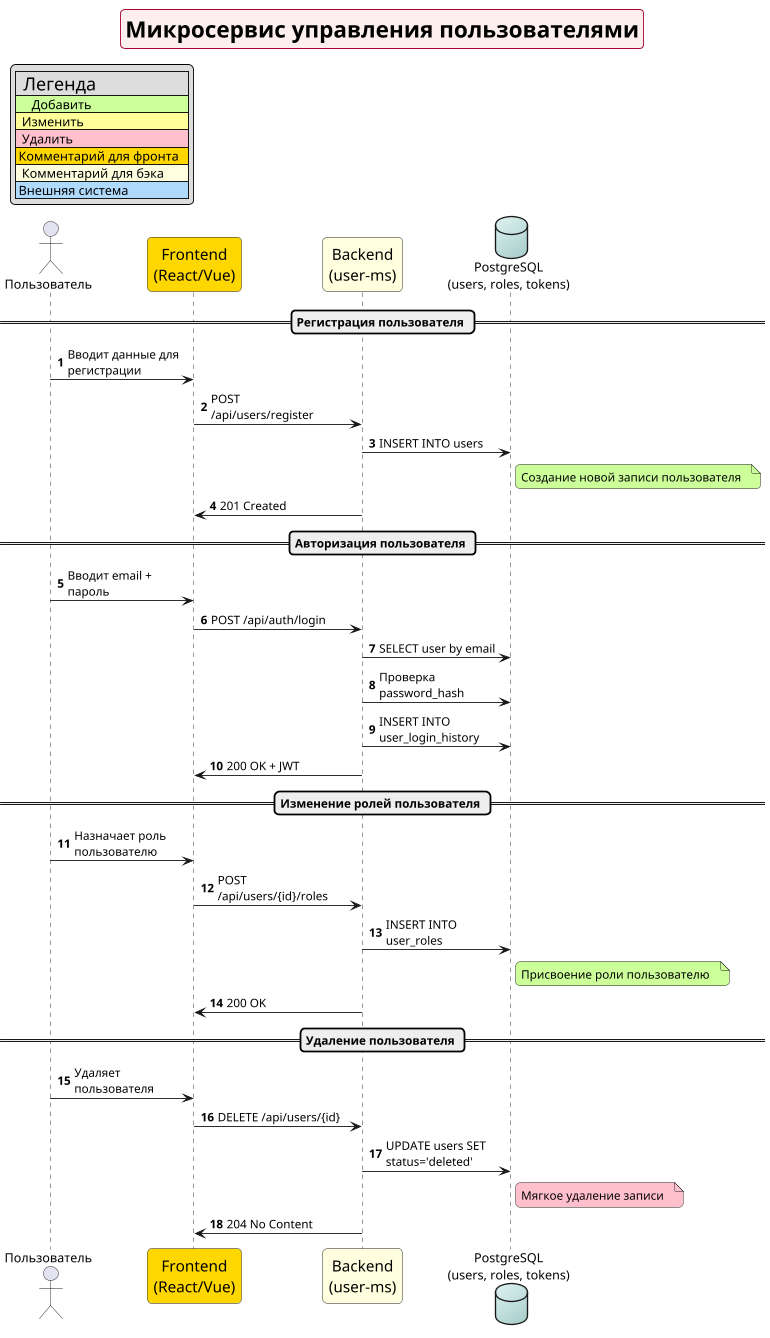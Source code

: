 @startuml Управление пользователями

title Микросервис управления пользователями

autonumber

' === Цветовые константы ===
!$Add="#CCFF99"
!$Update="#FFFF99"
!$Delete="#FFC0CB"
!$Backend="#LightYellow"
!$Frontend="#FFD700"
!$ExternalSystem="#afdafc"

' === Легенда ===
legend top left
| <size:20> Легенда </size>             |
| <$Add>     Добавить                   |
| <$Update>  Изменить                  |
| <$Delete>  Удалить                   |
| <$Frontend> Комментарий для фронта   |
| <$Backend>  Комментарий для бэка     |
| <$ExternalSystem> Внешняя система    |
endlegend

' === Стиль ===
scale 0.9
skinparam {
    MaxMessageSize 140
    RoundCorner 10
    ParticipantFontSize 17
    DatabaseBackgroundColor #e0f3f1/#a3ccc9
    TitleFontSize 25
    TitleBackgroundColor #FEEFEF
    TitleBorderColor #a80035
    ParticipantPadding 40
}

' === Участники ===
actor "Пользователь" as User
participant "Frontend\n(React/Vue)" as FE $Frontend
participant "Backend\n(user-ms)" as BE $Backend
database "PostgreSQL\n(users, roles, tokens)" as DB

' === Основной процесс ===
== Регистрация пользователя ==

User -> FE : Вводит данные для регистрации
FE -> BE : POST /api/users/register
BE -> DB : INSERT INTO users
note right of DB $Add
  Создание новой записи пользователя  
end note
BE -> FE : 201 Created

== Авторизация пользователя ==

User -> FE : Вводит email + пароль
FE -> BE : POST /api/auth/login
BE -> DB : SELECT user by email
BE -> DB : Проверка password_hash
BE -> DB : INSERT INTO user_login_history
BE -> FE : 200 OK + JWT

== Изменение ролей пользователя ==

User -> FE : Назначает роль пользователю
FE -> BE : POST /api/users/{id}/roles
BE -> DB : INSERT INTO user_roles
note right of DB $Add
  Присвоение роли пользователю  
end note
BE -> FE : 200 OK

== Удаление пользователя ==

User -> FE : Удаляет пользователя
FE -> BE : DELETE /api/users/{id}
BE -> DB : UPDATE users SET status='deleted'
note right of DB $Delete
  Мягкое удаление записи  
end note
BE -> FE : 204 No Content

@enduml
